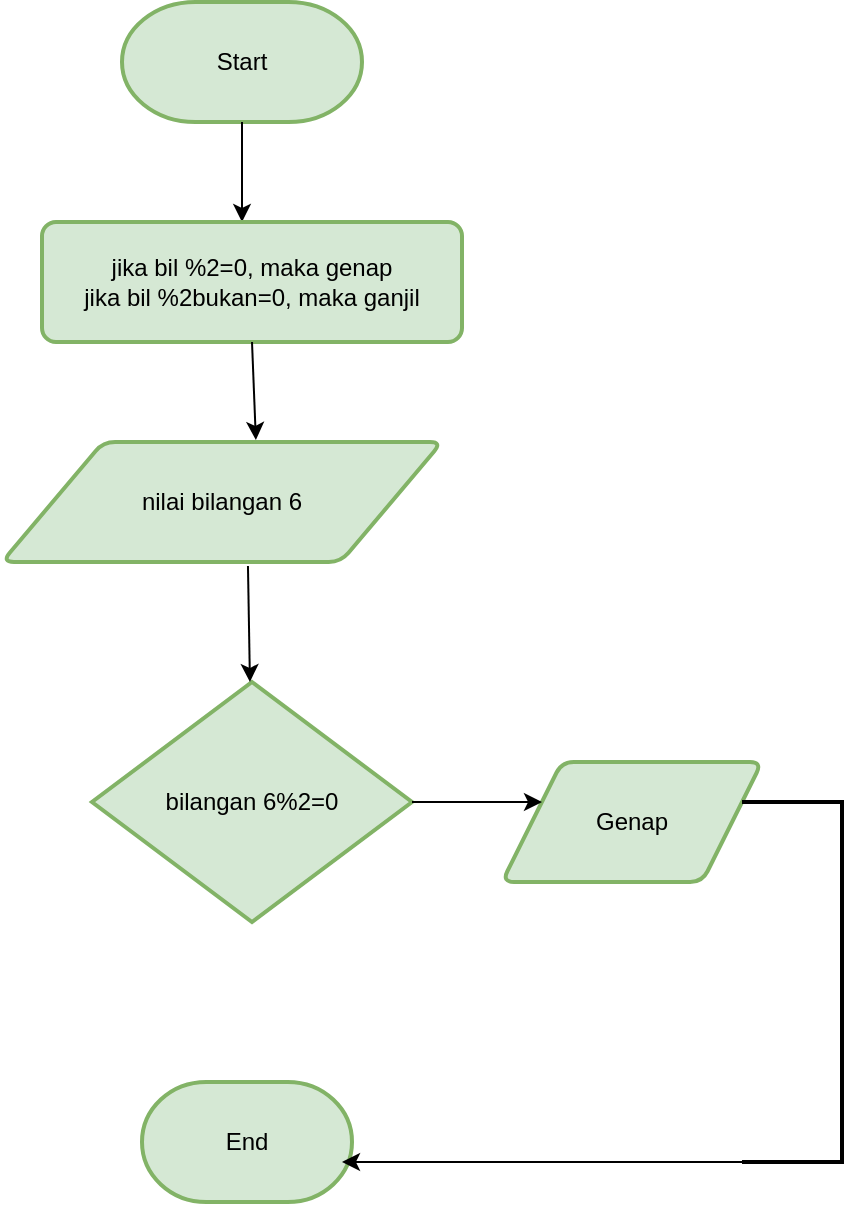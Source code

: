 <mxfile version="22.0.4" type="github">
  <diagram name="Page-1" id="s8PH3Wqv97rvq9y7nNQX">
    <mxGraphModel dx="880" dy="1525" grid="1" gridSize="10" guides="1" tooltips="1" connect="1" arrows="1" fold="1" page="1" pageScale="1" pageWidth="850" pageHeight="1100" math="0" shadow="0">
      <root>
        <mxCell id="0" />
        <mxCell id="1" parent="0" />
        <mxCell id="UQFFGpEZMZsXH1XM8Dkc-1" value="Start" style="strokeWidth=2;html=1;shape=mxgraph.flowchart.terminator;whiteSpace=wrap;fillColor=#d5e8d4;strokeColor=#82b366;" vertex="1" parent="1">
          <mxGeometry x="320" y="-710" width="120" height="60" as="geometry" />
        </mxCell>
        <mxCell id="UQFFGpEZMZsXH1XM8Dkc-2" value="" style="endArrow=classic;html=1;rounded=0;exitX=0.5;exitY=1;exitDx=0;exitDy=0;exitPerimeter=0;" edge="1" parent="1" source="UQFFGpEZMZsXH1XM8Dkc-1">
          <mxGeometry width="50" height="50" relative="1" as="geometry">
            <mxPoint x="400" y="-450" as="sourcePoint" />
            <mxPoint x="380" y="-600" as="targetPoint" />
          </mxGeometry>
        </mxCell>
        <mxCell id="UQFFGpEZMZsXH1XM8Dkc-7" value="Genap" style="shape=parallelogram;html=1;strokeWidth=2;perimeter=parallelogramPerimeter;whiteSpace=wrap;rounded=1;arcSize=12;size=0.23;fillColor=#d5e8d4;strokeColor=#82b366;" vertex="1" parent="1">
          <mxGeometry x="510" y="-330" width="130" height="60" as="geometry" />
        </mxCell>
        <mxCell id="UQFFGpEZMZsXH1XM8Dkc-5" value="bilangan 6%2=0" style="strokeWidth=2;html=1;shape=mxgraph.flowchart.decision;whiteSpace=wrap;fillColor=#d5e8d4;strokeColor=#82b366;" vertex="1" parent="1">
          <mxGeometry x="305" y="-370" width="160" height="120" as="geometry" />
        </mxCell>
        <mxCell id="UQFFGpEZMZsXH1XM8Dkc-12" value="End" style="strokeWidth=2;html=1;shape=mxgraph.flowchart.terminator;whiteSpace=wrap;fillColor=#d5e8d4;strokeColor=#82b366;" vertex="1" parent="1">
          <mxGeometry x="330" y="-170" width="105" height="60" as="geometry" />
        </mxCell>
        <mxCell id="UQFFGpEZMZsXH1XM8Dkc-13" value="&lt;div&gt;jika bil %2=0, maka genap&lt;/div&gt;&lt;div&gt;jika bil %2bukan=0, maka ganjil&lt;br&gt;&lt;/div&gt;" style="rounded=1;whiteSpace=wrap;html=1;absoluteArcSize=1;arcSize=14;strokeWidth=2;fillColor=#d5e8d4;strokeColor=#82b366;" vertex="1" parent="1">
          <mxGeometry x="280" y="-600" width="210" height="60" as="geometry" />
        </mxCell>
        <mxCell id="UQFFGpEZMZsXH1XM8Dkc-14" value="nilai bilangan 6" style="shape=parallelogram;html=1;strokeWidth=2;perimeter=parallelogramPerimeter;whiteSpace=wrap;rounded=1;arcSize=12;size=0.23;fillColor=#d5e8d4;strokeColor=#82b366;" vertex="1" parent="1">
          <mxGeometry x="260" y="-490" width="220" height="60" as="geometry" />
        </mxCell>
        <mxCell id="UQFFGpEZMZsXH1XM8Dkc-15" value="" style="endArrow=classic;html=1;rounded=0;exitX=0.5;exitY=1;exitDx=0;exitDy=0;entryX=0.577;entryY=-0.017;entryDx=0;entryDy=0;entryPerimeter=0;" edge="1" parent="1" source="UQFFGpEZMZsXH1XM8Dkc-13" target="UQFFGpEZMZsXH1XM8Dkc-14">
          <mxGeometry width="50" height="50" relative="1" as="geometry">
            <mxPoint x="440" y="-520" as="sourcePoint" />
            <mxPoint x="380" y="-500" as="targetPoint" />
          </mxGeometry>
        </mxCell>
        <mxCell id="UQFFGpEZMZsXH1XM8Dkc-16" value="" style="endArrow=classic;html=1;rounded=0;exitX=0.559;exitY=1.033;exitDx=0;exitDy=0;exitPerimeter=0;" edge="1" parent="1" source="UQFFGpEZMZsXH1XM8Dkc-14" target="UQFFGpEZMZsXH1XM8Dkc-5">
          <mxGeometry width="50" height="50" relative="1" as="geometry">
            <mxPoint x="400" y="-390" as="sourcePoint" />
            <mxPoint x="450" y="-440" as="targetPoint" />
          </mxGeometry>
        </mxCell>
        <mxCell id="UQFFGpEZMZsXH1XM8Dkc-17" value="" style="endArrow=classic;html=1;rounded=0;" edge="1" parent="1">
          <mxGeometry width="50" height="50" relative="1" as="geometry">
            <mxPoint x="465" y="-310" as="sourcePoint" />
            <mxPoint x="530" y="-310" as="targetPoint" />
          </mxGeometry>
        </mxCell>
        <mxCell id="UQFFGpEZMZsXH1XM8Dkc-18" value="" style="strokeWidth=2;html=1;shape=mxgraph.flowchart.annotation_1;align=left;pointerEvents=1;rotation=-180;" vertex="1" parent="1">
          <mxGeometry x="630" y="-310" width="50" height="180" as="geometry" />
        </mxCell>
        <mxCell id="UQFFGpEZMZsXH1XM8Dkc-24" value="" style="endArrow=classic;html=1;rounded=0;exitX=1;exitY=0;exitDx=0;exitDy=0;exitPerimeter=0;" edge="1" parent="1" source="UQFFGpEZMZsXH1XM8Dkc-18">
          <mxGeometry width="50" height="50" relative="1" as="geometry">
            <mxPoint x="510" y="-130" as="sourcePoint" />
            <mxPoint x="430" y="-130" as="targetPoint" />
          </mxGeometry>
        </mxCell>
      </root>
    </mxGraphModel>
  </diagram>
</mxfile>
